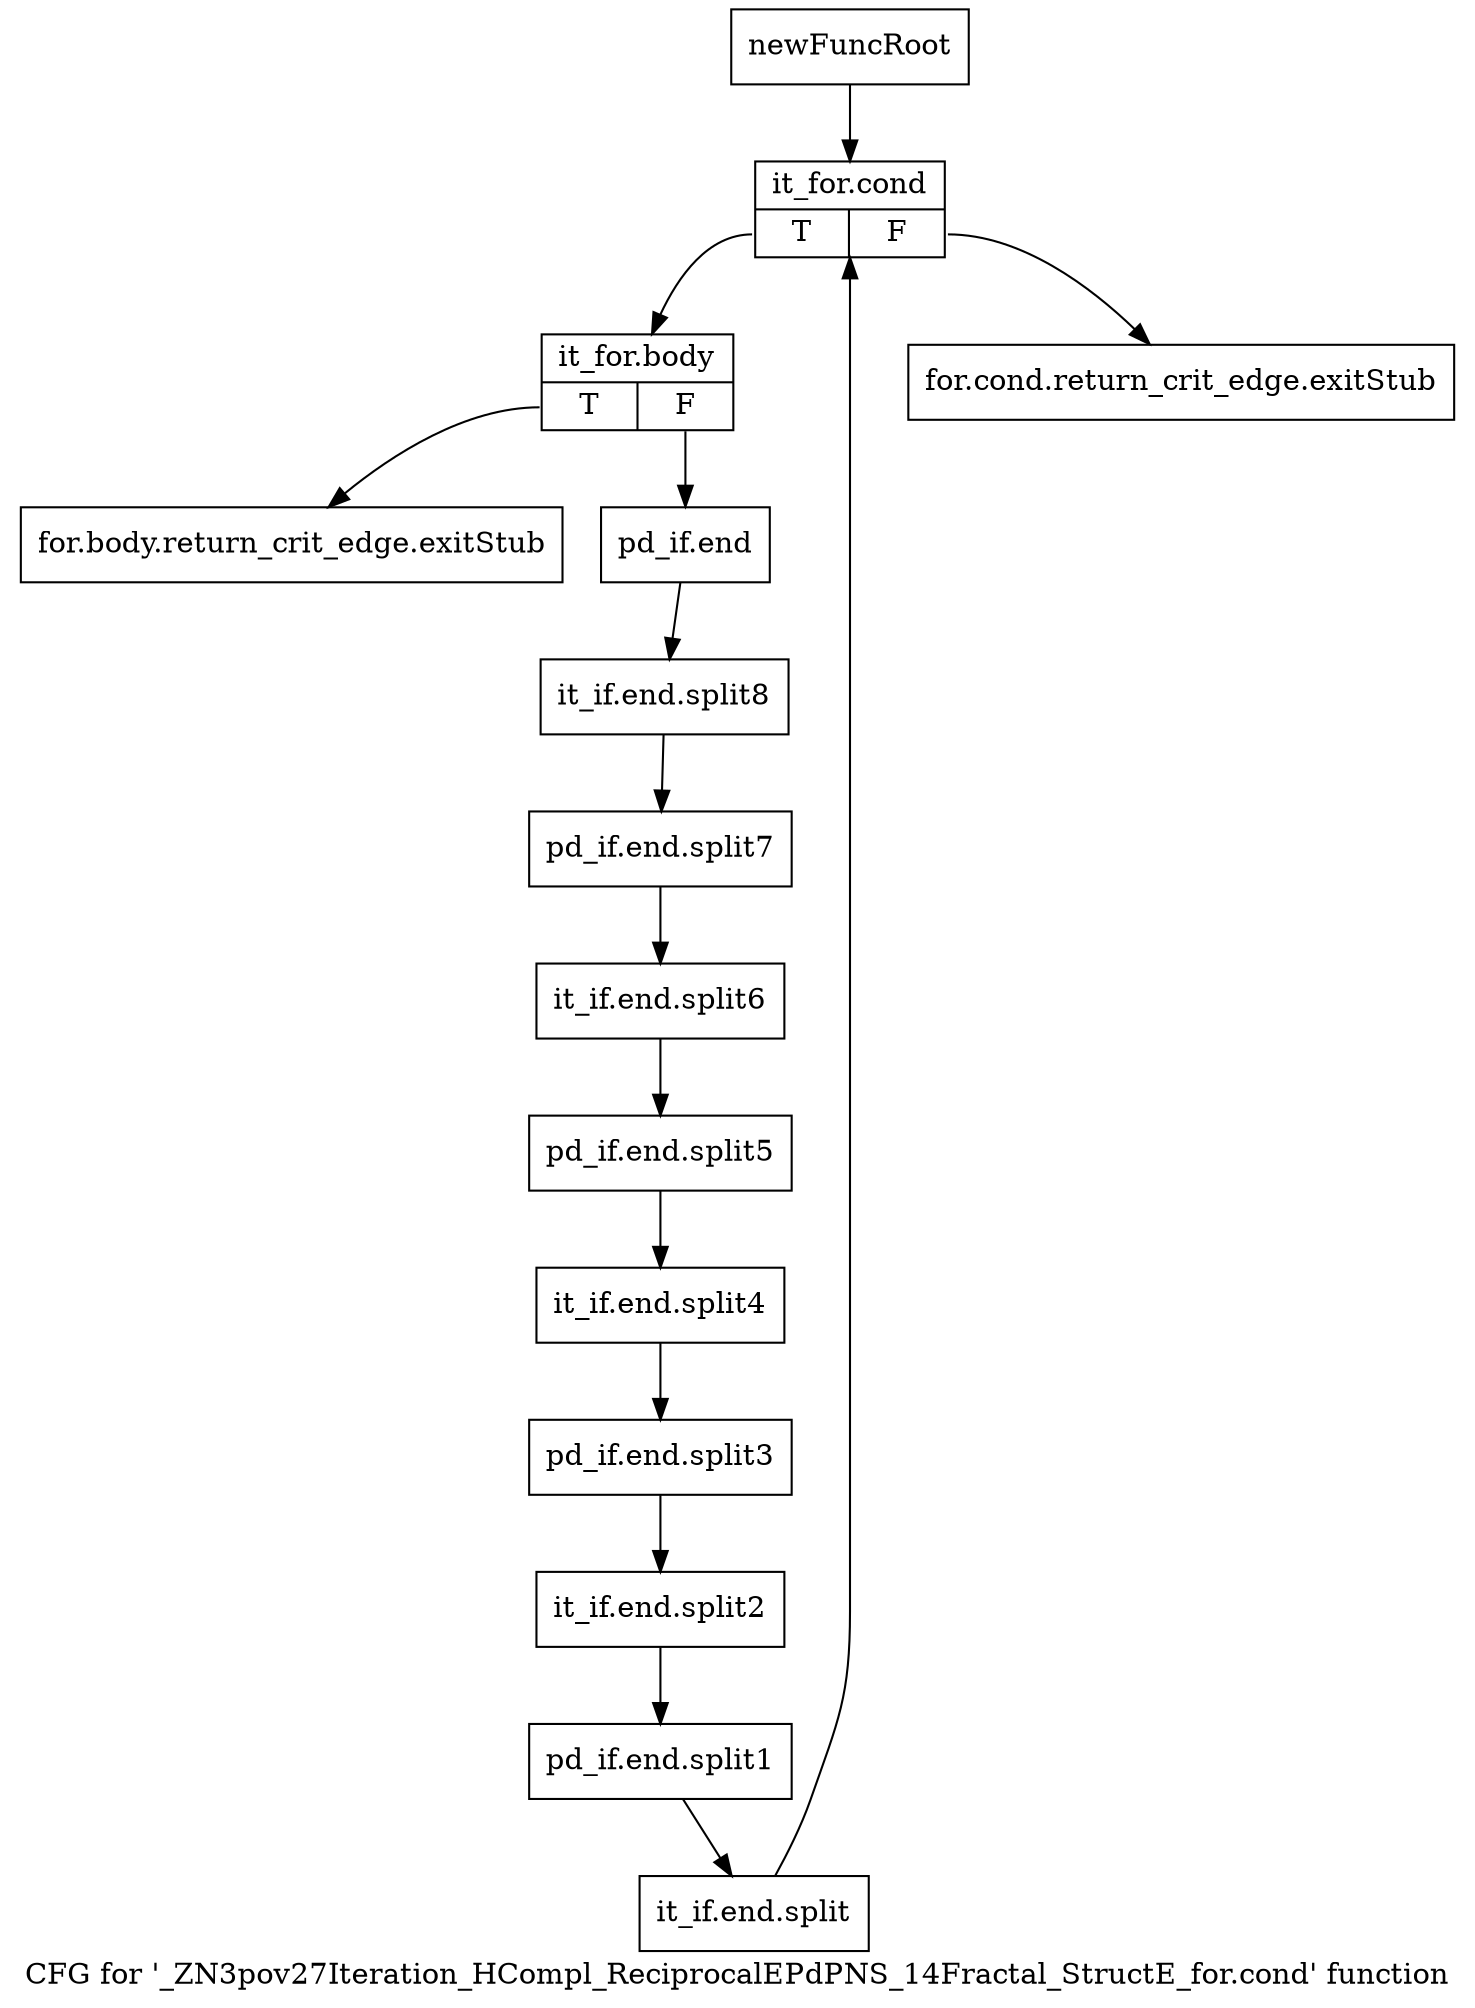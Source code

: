 digraph "CFG for '_ZN3pov27Iteration_HCompl_ReciprocalEPdPNS_14Fractal_StructE_for.cond' function" {
	label="CFG for '_ZN3pov27Iteration_HCompl_ReciprocalEPdPNS_14Fractal_StructE_for.cond' function";

	Node0x1cc0eb0 [shape=record,label="{newFuncRoot}"];
	Node0x1cc0eb0 -> Node0x1cc0fa0;
	Node0x1cc0f00 [shape=record,label="{for.cond.return_crit_edge.exitStub}"];
	Node0x1cc0f50 [shape=record,label="{for.body.return_crit_edge.exitStub}"];
	Node0x1cc0fa0 [shape=record,label="{it_for.cond|{<s0>T|<s1>F}}"];
	Node0x1cc0fa0:s0 -> Node0x1cc0ff0;
	Node0x1cc0fa0:s1 -> Node0x1cc0f00;
	Node0x1cc0ff0 [shape=record,label="{it_for.body|{<s0>T|<s1>F}}"];
	Node0x1cc0ff0:s0 -> Node0x1cc0f50;
	Node0x1cc0ff0:s1 -> Node0x1cc1040;
	Node0x1cc1040 [shape=record,label="{pd_if.end}"];
	Node0x1cc1040 -> Node0x3648a80;
	Node0x3648a80 [shape=record,label="{it_if.end.split8}"];
	Node0x3648a80 -> Node0x36fac70;
	Node0x36fac70 [shape=record,label="{pd_if.end.split7}"];
	Node0x36fac70 -> Node0x3798f30;
	Node0x3798f30 [shape=record,label="{it_if.end.split6}"];
	Node0x3798f30 -> Node0x3798ee0;
	Node0x3798ee0 [shape=record,label="{pd_if.end.split5}"];
	Node0x3798ee0 -> Node0x3798e90;
	Node0x3798e90 [shape=record,label="{it_if.end.split4}"];
	Node0x3798e90 -> Node0x36faae0;
	Node0x36faae0 [shape=record,label="{pd_if.end.split3}"];
	Node0x36faae0 -> Node0x36fab30;
	Node0x36fab30 [shape=record,label="{it_if.end.split2}"];
	Node0x36fab30 -> Node0x36fac20;
	Node0x36fac20 [shape=record,label="{pd_if.end.split1}"];
	Node0x36fac20 -> Node0x36fc3e0;
	Node0x36fc3e0 [shape=record,label="{it_if.end.split}"];
	Node0x36fc3e0 -> Node0x1cc0fa0;
}
